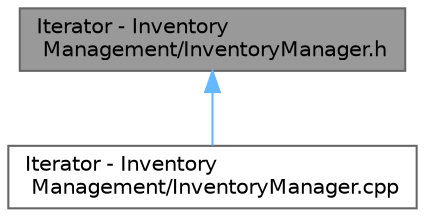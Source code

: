 digraph "Iterator - Inventory Management/InventoryManager.h"
{
 // INTERACTIVE_SVG=YES
 // LATEX_PDF_SIZE
  bgcolor="transparent";
  edge [fontname=Helvetica,fontsize=10,labelfontname=Helvetica,labelfontsize=10];
  node [fontname=Helvetica,fontsize=10,shape=box,height=0.2,width=0.4];
  Node1 [id="Node000001",label="Iterator - Inventory\l Management/InventoryManager.h",height=0.2,width=0.4,color="gray40", fillcolor="grey60", style="filled", fontcolor="black",tooltip="High-level manager class for greenhouse inventory operations."];
  Node1 -> Node2 [id="edge1_Node000001_Node000002",dir="back",color="steelblue1",style="solid",tooltip=" "];
  Node2 [id="Node000002",label="Iterator - Inventory\l Management/InventoryManager.cpp",height=0.2,width=0.4,color="grey40", fillcolor="white", style="filled",URL="$_inventory_manager_8cpp.html",tooltip=" "];
}

